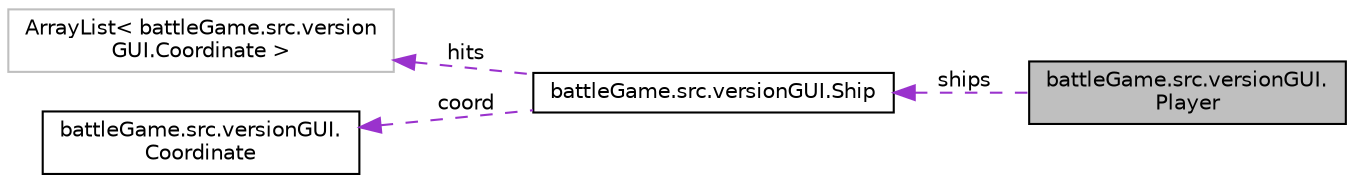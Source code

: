 digraph "battleGame.src.versionGUI.Player"
{
  edge [fontname="Helvetica",fontsize="10",labelfontname="Helvetica",labelfontsize="10"];
  node [fontname="Helvetica",fontsize="10",shape=record];
  rankdir="LR";
  Node1 [label="battleGame.src.versionGUI.\lPlayer",height=0.2,width=0.4,color="black", fillcolor="grey75", style="filled", fontcolor="black"];
  Node2 -> Node1 [dir="back",color="darkorchid3",fontsize="10",style="dashed",label=" ships" ];
  Node2 [label="battleGame.src.versionGUI.Ship",height=0.2,width=0.4,color="black", fillcolor="white", style="filled",URL="$classbattleGame_1_1src_1_1versionGUI_1_1Ship.html"];
  Node3 -> Node2 [dir="back",color="darkorchid3",fontsize="10",style="dashed",label=" hits" ];
  Node3 [label="ArrayList\< battleGame.src.version\lGUI.Coordinate \>",height=0.2,width=0.4,color="grey75", fillcolor="white", style="filled"];
  Node4 -> Node2 [dir="back",color="darkorchid3",fontsize="10",style="dashed",label=" coord" ];
  Node4 [label="battleGame.src.versionGUI.\lCoordinate",height=0.2,width=0.4,color="black", fillcolor="white", style="filled",URL="$classbattleGame_1_1src_1_1versionGUI_1_1Coordinate.html"];
}

